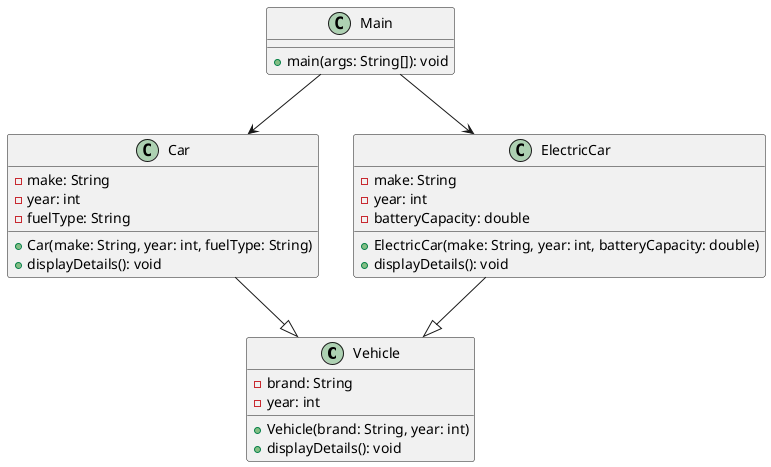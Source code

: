 @startuml Task1

class Vehicle {
  - brand: String
  - year: int

  + Vehicle(brand: String, year: int)
  + displayDetails(): void
}

class Car {
  - make: String
  - year: int
  - fuelType: String

  + Car(make: String, year: int, fuelType: String)
  + displayDetails(): void
}

class ElectricCar {
  - make: String
  - year: int
  - batteryCapacity: double

  + ElectricCar(make: String, year: int, batteryCapacity: double)
  + displayDetails(): void
}

class Main {
  + main(args: String[]): void
}

Main --> Car
Main --> ElectricCar

Car --|> Vehicle
ElectricCar --|> Vehicle

@enduml
